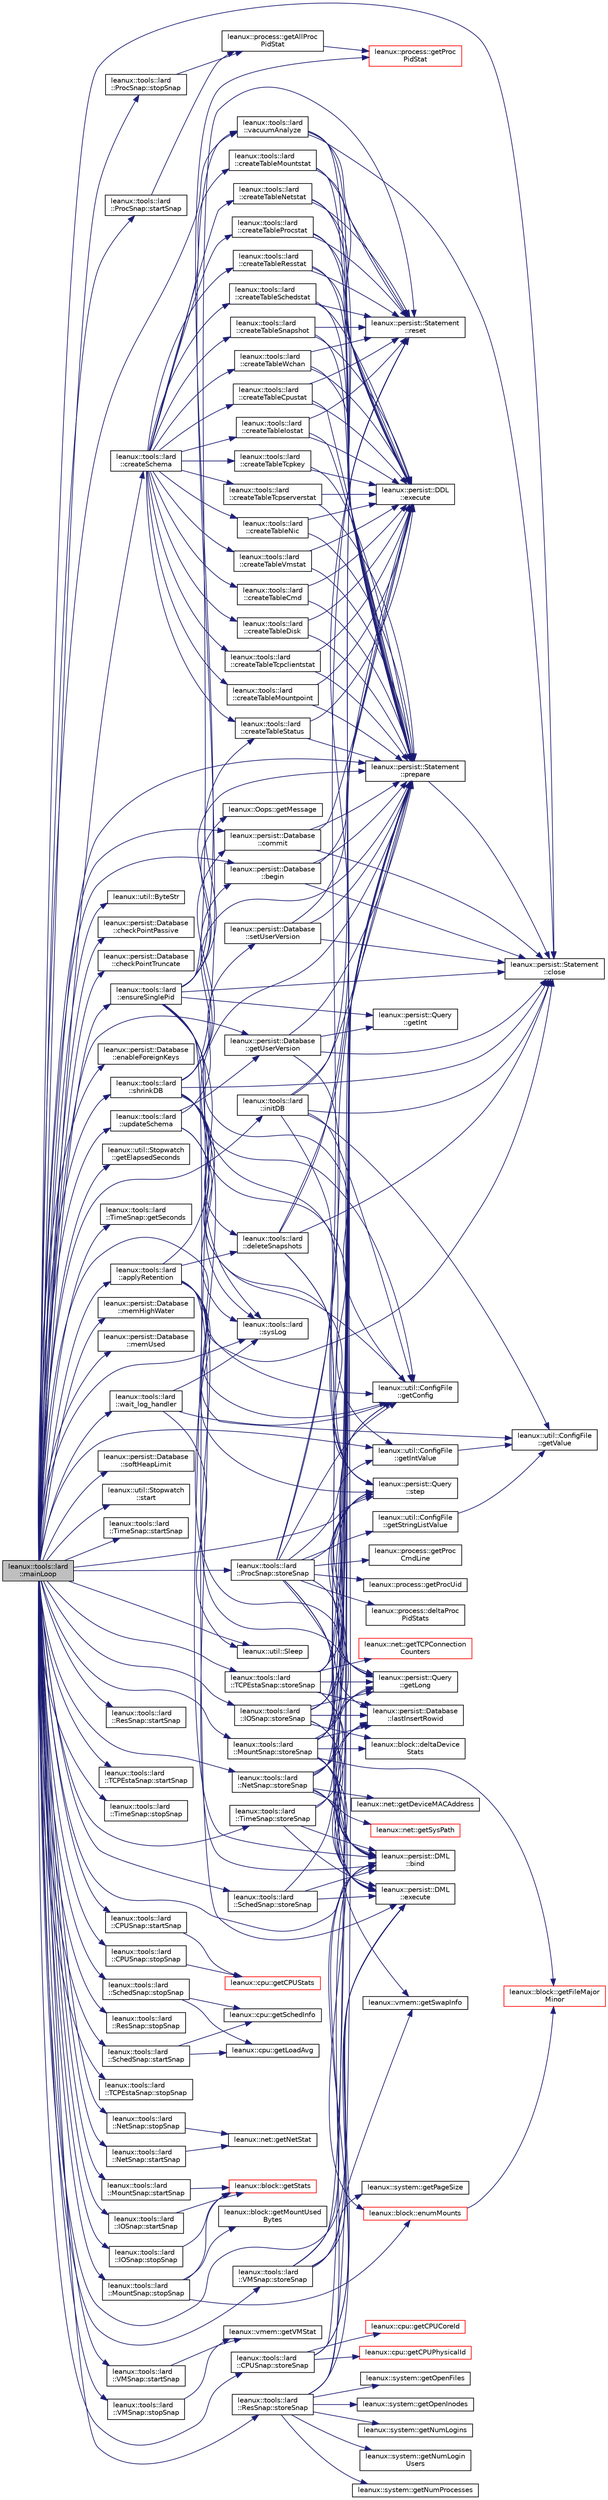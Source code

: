 digraph "leanux::tools::lard::mainLoop"
{
 // LATEX_PDF_SIZE
  bgcolor="transparent";
  edge [fontname="Helvetica",fontsize="10",labelfontname="Helvetica",labelfontsize="10"];
  node [fontname="Helvetica",fontsize="10",shape=record];
  rankdir="LR";
  Node1 [label="leanux::tools::lard\l::mainLoop",height=0.2,width=0.4,color="black", fillcolor="grey75", style="filled", fontcolor="black",tooltip=" "];
  Node1 -> Node2 [color="midnightblue",fontsize="10",style="solid",fontname="Helvetica"];
  Node2 [label="leanux::tools::lard\l::applyRetention",height=0.2,width=0.4,color="black",URL="$namespaceleanux_1_1tools_1_1lard.html#a98a04e0c068c5083ad571ebc9b79d693",tooltip=" "];
  Node2 -> Node3 [color="midnightblue",fontsize="10",style="solid",fontname="Helvetica"];
  Node3 [label="leanux::persist::DML\l::bind",height=0.2,width=0.4,color="black",URL="$classleanux_1_1persist_1_1DML.html#a8df01a6d880515c22106e424ed342c81",tooltip="Bind a double value to the bind at position."];
  Node2 -> Node4 [color="midnightblue",fontsize="10",style="solid",fontname="Helvetica"];
  Node4 [label="leanux::persist::Statement\l::close",height=0.2,width=0.4,color="black",URL="$classleanux_1_1persist_1_1Statement.html#a5b31fb14297ad5c1c342cfc0d8f797de",tooltip="A statement handle can be explicitly closed without deleting the Statement object itself."];
  Node2 -> Node5 [color="midnightblue",fontsize="10",style="solid",fontname="Helvetica"];
  Node5 [label="leanux::tools::lard\l::deleteSnapshots",height=0.2,width=0.4,color="black",URL="$namespaceleanux_1_1tools_1_1lard.html#a9249744b0576a17dd109b8fad44863d3",tooltip=" "];
  Node5 -> Node3 [color="midnightblue",fontsize="10",style="solid",fontname="Helvetica"];
  Node5 -> Node4 [color="midnightblue",fontsize="10",style="solid",fontname="Helvetica"];
  Node5 -> Node6 [color="midnightblue",fontsize="10",style="solid",fontname="Helvetica"];
  Node6 [label="leanux::persist::DML\l::execute",height=0.2,width=0.4,color="black",URL="$classleanux_1_1persist_1_1DML.html#a66bfdf8da5f7d2c02bb5cb6f54515783",tooltip="Execute."];
  Node5 -> Node7 [color="midnightblue",fontsize="10",style="solid",fontname="Helvetica"];
  Node7 [label="leanux::persist::Statement\l::prepare",height=0.2,width=0.4,color="black",URL="$classleanux_1_1persist_1_1Statement.html#a1b809c1b1d0e9d24af65e439c3893d74",tooltip="Prepare a SQL statement."];
  Node7 -> Node4 [color="midnightblue",fontsize="10",style="solid",fontname="Helvetica"];
  Node5 -> Node8 [color="midnightblue",fontsize="10",style="solid",fontname="Helvetica"];
  Node8 [label="leanux::persist::Statement\l::reset",height=0.2,width=0.4,color="black",URL="$classleanux_1_1persist_1_1Statement.html#a4696481e678f7c7337c07c480ee985ec",tooltip="Reset a SQL statement for rexecute or even re-prepare."];
  Node2 -> Node9 [color="midnightblue",fontsize="10",style="solid",fontname="Helvetica"];
  Node9 [label="leanux::util::ConfigFile\l::getConfig",height=0.2,width=0.4,color="black",URL="$classleanux_1_1util_1_1ConfigFile.html#a8cef175948cd9727c732de3a605c99ba",tooltip="Get the ConfigurationFile object for the appname, or construct one if it does not exist."];
  Node2 -> Node10 [color="midnightblue",fontsize="10",style="solid",fontname="Helvetica"];
  Node10 [label="leanux::persist::Query\l::getLong",height=0.2,width=0.4,color="black",URL="$classleanux_1_1persist_1_1Query.html#ada37977ad924b728401fa1fb7506cd2e",tooltip="Get long value from select list."];
  Node2 -> Node11 [color="midnightblue",fontsize="10",style="solid",fontname="Helvetica"];
  Node11 [label="leanux::util::ConfigFile\l::getValue",height=0.2,width=0.4,color="black",URL="$classleanux_1_1util_1_1ConfigFile.html#aece3326e1c10df9dcfb48f4c12967336",tooltip="return the configuration parameter as a string."];
  Node2 -> Node7 [color="midnightblue",fontsize="10",style="solid",fontname="Helvetica"];
  Node2 -> Node12 [color="midnightblue",fontsize="10",style="solid",fontname="Helvetica"];
  Node12 [label="leanux::persist::Query\l::step",height=0.2,width=0.4,color="black",URL="$classleanux_1_1persist_1_1Query.html#a294e11c33a22761503c49418f5ca9815",tooltip="Step the result list, end of list returns false."];
  Node1 -> Node13 [color="midnightblue",fontsize="10",style="solid",fontname="Helvetica"];
  Node13 [label="leanux::persist::Database\l::begin",height=0.2,width=0.4,color="black",URL="$classleanux_1_1persist_1_1Database.html#a4ff46a478b219a811b9fa6bede2642f4",tooltip="Begin a transaction."];
  Node13 -> Node4 [color="midnightblue",fontsize="10",style="solid",fontname="Helvetica"];
  Node13 -> Node14 [color="midnightblue",fontsize="10",style="solid",fontname="Helvetica"];
  Node14 [label="leanux::persist::DDL\l::execute",height=0.2,width=0.4,color="black",URL="$classleanux_1_1persist_1_1DDL.html#ab2cd56bd7eff3f55c82a5386749a06fa",tooltip="execute, throws Oops on error."];
  Node13 -> Node7 [color="midnightblue",fontsize="10",style="solid",fontname="Helvetica"];
  Node1 -> Node3 [color="midnightblue",fontsize="10",style="solid",fontname="Helvetica"];
  Node1 -> Node15 [color="midnightblue",fontsize="10",style="solid",fontname="Helvetica"];
  Node15 [label="leanux::util::ByteStr",height=0.2,width=0.4,color="black",URL="$namespaceleanux_1_1util.html#a979843e3d99f053101f902ec38985833",tooltip="convert a byte value to pretty print string."];
  Node1 -> Node16 [color="midnightblue",fontsize="10",style="solid",fontname="Helvetica"];
  Node16 [label="leanux::persist::Database\l::checkPointPassive",height=0.2,width=0.4,color="black",URL="$classleanux_1_1persist_1_1Database.html#af8d6960a23121f360d20fed62cff8703",tooltip="Issue a passive checpoint."];
  Node1 -> Node17 [color="midnightblue",fontsize="10",style="solid",fontname="Helvetica"];
  Node17 [label="leanux::persist::Database\l::checkPointTruncate",height=0.2,width=0.4,color="black",URL="$classleanux_1_1persist_1_1Database.html#acbad718a3c2f8d2364031d1d53ebd259",tooltip="Issue a (WAL) truncate checpoint."];
  Node1 -> Node4 [color="midnightblue",fontsize="10",style="solid",fontname="Helvetica"];
  Node1 -> Node18 [color="midnightblue",fontsize="10",style="solid",fontname="Helvetica"];
  Node18 [label="leanux::persist::Database\l::commit",height=0.2,width=0.4,color="black",URL="$classleanux_1_1persist_1_1Database.html#a3066d61c7bc4107a97f01b851d8c2228",tooltip="Commit a transaction."];
  Node18 -> Node4 [color="midnightblue",fontsize="10",style="solid",fontname="Helvetica"];
  Node18 -> Node14 [color="midnightblue",fontsize="10",style="solid",fontname="Helvetica"];
  Node18 -> Node7 [color="midnightblue",fontsize="10",style="solid",fontname="Helvetica"];
  Node1 -> Node19 [color="midnightblue",fontsize="10",style="solid",fontname="Helvetica"];
  Node19 [label="leanux::tools::lard\l::createSchema",height=0.2,width=0.4,color="black",URL="$namespaceleanux_1_1tools_1_1lard.html#a4f52f68eb8bc686294b04d3138d48740",tooltip=" "];
  Node19 -> Node20 [color="midnightblue",fontsize="10",style="solid",fontname="Helvetica"];
  Node20 [label="leanux::tools::lard\l::createTableCmd",height=0.2,width=0.4,color="black",URL="$namespaceleanux_1_1tools_1_1lard.html#af2ef8f47d2f418a7d47094fcee406ec0",tooltip=" "];
  Node20 -> Node14 [color="midnightblue",fontsize="10",style="solid",fontname="Helvetica"];
  Node20 -> Node7 [color="midnightblue",fontsize="10",style="solid",fontname="Helvetica"];
  Node19 -> Node21 [color="midnightblue",fontsize="10",style="solid",fontname="Helvetica"];
  Node21 [label="leanux::tools::lard\l::createTableCpustat",height=0.2,width=0.4,color="black",URL="$namespaceleanux_1_1tools_1_1lard.html#a83ef9ad4dc00e23816c0a6208d85aa9b",tooltip=" "];
  Node21 -> Node14 [color="midnightblue",fontsize="10",style="solid",fontname="Helvetica"];
  Node21 -> Node7 [color="midnightblue",fontsize="10",style="solid",fontname="Helvetica"];
  Node21 -> Node8 [color="midnightblue",fontsize="10",style="solid",fontname="Helvetica"];
  Node19 -> Node22 [color="midnightblue",fontsize="10",style="solid",fontname="Helvetica"];
  Node22 [label="leanux::tools::lard\l::createTableDisk",height=0.2,width=0.4,color="black",URL="$namespaceleanux_1_1tools_1_1lard.html#af1d9ed71437fe1246062c7d5dcde6eda",tooltip=" "];
  Node22 -> Node14 [color="midnightblue",fontsize="10",style="solid",fontname="Helvetica"];
  Node22 -> Node7 [color="midnightblue",fontsize="10",style="solid",fontname="Helvetica"];
  Node19 -> Node23 [color="midnightblue",fontsize="10",style="solid",fontname="Helvetica"];
  Node23 [label="leanux::tools::lard\l::createTableIostat",height=0.2,width=0.4,color="black",URL="$namespaceleanux_1_1tools_1_1lard.html#aa7dd5685fe34fea5a779e517ccc48d8c",tooltip=" "];
  Node23 -> Node14 [color="midnightblue",fontsize="10",style="solid",fontname="Helvetica"];
  Node23 -> Node7 [color="midnightblue",fontsize="10",style="solid",fontname="Helvetica"];
  Node23 -> Node8 [color="midnightblue",fontsize="10",style="solid",fontname="Helvetica"];
  Node19 -> Node24 [color="midnightblue",fontsize="10",style="solid",fontname="Helvetica"];
  Node24 [label="leanux::tools::lard\l::createTableMountpoint",height=0.2,width=0.4,color="black",URL="$namespaceleanux_1_1tools_1_1lard.html#ad003cbae3a86514160367e8dbeccbecc",tooltip=" "];
  Node24 -> Node14 [color="midnightblue",fontsize="10",style="solid",fontname="Helvetica"];
  Node24 -> Node7 [color="midnightblue",fontsize="10",style="solid",fontname="Helvetica"];
  Node19 -> Node25 [color="midnightblue",fontsize="10",style="solid",fontname="Helvetica"];
  Node25 [label="leanux::tools::lard\l::createTableMountstat",height=0.2,width=0.4,color="black",URL="$namespaceleanux_1_1tools_1_1lard.html#a401c6c4b3e49ad213a0319c541efc3d6",tooltip=" "];
  Node25 -> Node14 [color="midnightblue",fontsize="10",style="solid",fontname="Helvetica"];
  Node25 -> Node7 [color="midnightblue",fontsize="10",style="solid",fontname="Helvetica"];
  Node25 -> Node8 [color="midnightblue",fontsize="10",style="solid",fontname="Helvetica"];
  Node19 -> Node26 [color="midnightblue",fontsize="10",style="solid",fontname="Helvetica"];
  Node26 [label="leanux::tools::lard\l::createTableNetstat",height=0.2,width=0.4,color="black",URL="$namespaceleanux_1_1tools_1_1lard.html#a15a017bdb0ea0ca666940ee78ef498bc",tooltip=" "];
  Node26 -> Node14 [color="midnightblue",fontsize="10",style="solid",fontname="Helvetica"];
  Node26 -> Node7 [color="midnightblue",fontsize="10",style="solid",fontname="Helvetica"];
  Node26 -> Node8 [color="midnightblue",fontsize="10",style="solid",fontname="Helvetica"];
  Node19 -> Node27 [color="midnightblue",fontsize="10",style="solid",fontname="Helvetica"];
  Node27 [label="leanux::tools::lard\l::createTableNic",height=0.2,width=0.4,color="black",URL="$namespaceleanux_1_1tools_1_1lard.html#a5737481af8c6777cf236fa22e124f383",tooltip=" "];
  Node27 -> Node14 [color="midnightblue",fontsize="10",style="solid",fontname="Helvetica"];
  Node27 -> Node7 [color="midnightblue",fontsize="10",style="solid",fontname="Helvetica"];
  Node19 -> Node28 [color="midnightblue",fontsize="10",style="solid",fontname="Helvetica"];
  Node28 [label="leanux::tools::lard\l::createTableProcstat",height=0.2,width=0.4,color="black",URL="$namespaceleanux_1_1tools_1_1lard.html#ad7f56c0bcfab535ac513b5af00d622f7",tooltip=" "];
  Node28 -> Node14 [color="midnightblue",fontsize="10",style="solid",fontname="Helvetica"];
  Node28 -> Node7 [color="midnightblue",fontsize="10",style="solid",fontname="Helvetica"];
  Node28 -> Node8 [color="midnightblue",fontsize="10",style="solid",fontname="Helvetica"];
  Node19 -> Node29 [color="midnightblue",fontsize="10",style="solid",fontname="Helvetica"];
  Node29 [label="leanux::tools::lard\l::createTableResstat",height=0.2,width=0.4,color="black",URL="$namespaceleanux_1_1tools_1_1lard.html#a69219ad1d3c059a04dc134e6a054b99e",tooltip=" "];
  Node29 -> Node14 [color="midnightblue",fontsize="10",style="solid",fontname="Helvetica"];
  Node29 -> Node7 [color="midnightblue",fontsize="10",style="solid",fontname="Helvetica"];
  Node29 -> Node8 [color="midnightblue",fontsize="10",style="solid",fontname="Helvetica"];
  Node19 -> Node30 [color="midnightblue",fontsize="10",style="solid",fontname="Helvetica"];
  Node30 [label="leanux::tools::lard\l::createTableSchedstat",height=0.2,width=0.4,color="black",URL="$namespaceleanux_1_1tools_1_1lard.html#a436346c9cf993a22564e605574a2d0cd",tooltip=" "];
  Node30 -> Node14 [color="midnightblue",fontsize="10",style="solid",fontname="Helvetica"];
  Node30 -> Node7 [color="midnightblue",fontsize="10",style="solid",fontname="Helvetica"];
  Node30 -> Node8 [color="midnightblue",fontsize="10",style="solid",fontname="Helvetica"];
  Node19 -> Node31 [color="midnightblue",fontsize="10",style="solid",fontname="Helvetica"];
  Node31 [label="leanux::tools::lard\l::createTableSnapshot",height=0.2,width=0.4,color="black",URL="$namespaceleanux_1_1tools_1_1lard.html#a232257ac3ea3a4467e6fb61264c7a83e",tooltip=" "];
  Node31 -> Node14 [color="midnightblue",fontsize="10",style="solid",fontname="Helvetica"];
  Node31 -> Node7 [color="midnightblue",fontsize="10",style="solid",fontname="Helvetica"];
  Node31 -> Node8 [color="midnightblue",fontsize="10",style="solid",fontname="Helvetica"];
  Node19 -> Node32 [color="midnightblue",fontsize="10",style="solid",fontname="Helvetica"];
  Node32 [label="leanux::tools::lard\l::createTableStatus",height=0.2,width=0.4,color="black",URL="$namespaceleanux_1_1tools_1_1lard.html#adcd2bb743c2378bf3f23e994bdafe4ce",tooltip=" "];
  Node32 -> Node14 [color="midnightblue",fontsize="10",style="solid",fontname="Helvetica"];
  Node32 -> Node7 [color="midnightblue",fontsize="10",style="solid",fontname="Helvetica"];
  Node19 -> Node33 [color="midnightblue",fontsize="10",style="solid",fontname="Helvetica"];
  Node33 [label="leanux::tools::lard\l::createTableTcpclientstat",height=0.2,width=0.4,color="black",URL="$namespaceleanux_1_1tools_1_1lard.html#ae637f097c60288ee33b8218f8e0295a5",tooltip=" "];
  Node33 -> Node14 [color="midnightblue",fontsize="10",style="solid",fontname="Helvetica"];
  Node33 -> Node7 [color="midnightblue",fontsize="10",style="solid",fontname="Helvetica"];
  Node19 -> Node34 [color="midnightblue",fontsize="10",style="solid",fontname="Helvetica"];
  Node34 [label="leanux::tools::lard\l::createTableTcpkey",height=0.2,width=0.4,color="black",URL="$namespaceleanux_1_1tools_1_1lard.html#a6621a1bc056c7712ecebb7b15255ff33",tooltip=" "];
  Node34 -> Node14 [color="midnightblue",fontsize="10",style="solid",fontname="Helvetica"];
  Node34 -> Node7 [color="midnightblue",fontsize="10",style="solid",fontname="Helvetica"];
  Node19 -> Node35 [color="midnightblue",fontsize="10",style="solid",fontname="Helvetica"];
  Node35 [label="leanux::tools::lard\l::createTableTcpserverstat",height=0.2,width=0.4,color="black",URL="$namespaceleanux_1_1tools_1_1lard.html#aeb1455d1498381d103267cff530bebc3",tooltip=" "];
  Node35 -> Node14 [color="midnightblue",fontsize="10",style="solid",fontname="Helvetica"];
  Node35 -> Node7 [color="midnightblue",fontsize="10",style="solid",fontname="Helvetica"];
  Node19 -> Node36 [color="midnightblue",fontsize="10",style="solid",fontname="Helvetica"];
  Node36 [label="leanux::tools::lard\l::createTableVmstat",height=0.2,width=0.4,color="black",URL="$namespaceleanux_1_1tools_1_1lard.html#ab2c2798337d6dc7df7462e269cacf5d8",tooltip=" "];
  Node36 -> Node14 [color="midnightblue",fontsize="10",style="solid",fontname="Helvetica"];
  Node36 -> Node7 [color="midnightblue",fontsize="10",style="solid",fontname="Helvetica"];
  Node19 -> Node37 [color="midnightblue",fontsize="10",style="solid",fontname="Helvetica"];
  Node37 [label="leanux::tools::lard\l::createTableWchan",height=0.2,width=0.4,color="black",URL="$namespaceleanux_1_1tools_1_1lard.html#afe7d06462ac7d35a5e16bbc4d39c57ba",tooltip=" "];
  Node37 -> Node14 [color="midnightblue",fontsize="10",style="solid",fontname="Helvetica"];
  Node37 -> Node7 [color="midnightblue",fontsize="10",style="solid",fontname="Helvetica"];
  Node37 -> Node8 [color="midnightblue",fontsize="10",style="solid",fontname="Helvetica"];
  Node1 -> Node38 [color="midnightblue",fontsize="10",style="solid",fontname="Helvetica"];
  Node38 [label="leanux::persist::Database\l::enableForeignKeys",height=0.2,width=0.4,color="black",URL="$classleanux_1_1persist_1_1Database.html#a7dcf864d5aec747cc37246bc31396e7e",tooltip="Enable foreign key constraints."];
  Node1 -> Node39 [color="midnightblue",fontsize="10",style="solid",fontname="Helvetica"];
  Node39 [label="leanux::tools::lard\l::ensureSinglePid",height=0.2,width=0.4,color="black",URL="$namespaceleanux_1_1tools_1_1lard.html#aee987aaaf44a4832b535ecf78065d963",tooltip=" "];
  Node39 -> Node3 [color="midnightblue",fontsize="10",style="solid",fontname="Helvetica"];
  Node39 -> Node4 [color="midnightblue",fontsize="10",style="solid",fontname="Helvetica"];
  Node39 -> Node32 [color="midnightblue",fontsize="10",style="solid",fontname="Helvetica"];
  Node39 -> Node6 [color="midnightblue",fontsize="10",style="solid",fontname="Helvetica"];
  Node39 -> Node9 [color="midnightblue",fontsize="10",style="solid",fontname="Helvetica"];
  Node39 -> Node40 [color="midnightblue",fontsize="10",style="solid",fontname="Helvetica"];
  Node40 [label="leanux::persist::Query\l::getInt",height=0.2,width=0.4,color="black",URL="$classleanux_1_1persist_1_1Query.html#a86b5deec83f9cdf0c72f6caf503984d9",tooltip="Get int value from select list."];
  Node39 -> Node41 [color="midnightblue",fontsize="10",style="solid",fontname="Helvetica"];
  Node41 [label="leanux::Oops::getMessage",height=0.2,width=0.4,color="black",URL="$classleanux_1_1Oops.html#a144d78069f0bb6388bbd1db6385418d2",tooltip="Get the Oops message."];
  Node39 -> Node42 [color="midnightblue",fontsize="10",style="solid",fontname="Helvetica"];
  Node42 [label="leanux::process::getProc\lPidStat",height=0.2,width=0.4,color="red",URL="$namespaceleanux_1_1process.html#a6533e64a7e3e102f65df053802c83919",tooltip="Get the ProcPidStat for the pid."];
  Node39 -> Node7 [color="midnightblue",fontsize="10",style="solid",fontname="Helvetica"];
  Node39 -> Node8 [color="midnightblue",fontsize="10",style="solid",fontname="Helvetica"];
  Node39 -> Node12 [color="midnightblue",fontsize="10",style="solid",fontname="Helvetica"];
  Node39 -> Node46 [color="midnightblue",fontsize="10",style="solid",fontname="Helvetica"];
  Node46 [label="leanux::tools::lard\l::sysLog",height=0.2,width=0.4,color="black",URL="$namespaceleanux_1_1tools_1_1lard.html#a0a3951f50023eb0f3b4f6722a5943436",tooltip=" "];
  Node1 -> Node6 [color="midnightblue",fontsize="10",style="solid",fontname="Helvetica"];
  Node1 -> Node9 [color="midnightblue",fontsize="10",style="solid",fontname="Helvetica"];
  Node1 -> Node47 [color="midnightblue",fontsize="10",style="solid",fontname="Helvetica"];
  Node47 [label="leanux::util::Stopwatch\l::getElapsedSeconds",height=0.2,width=0.4,color="black",URL="$classleanux_1_1util_1_1Stopwatch.html#ab9f97034d61e99e7fb11e941eeba8768",tooltip=" "];
  Node1 -> Node48 [color="midnightblue",fontsize="10",style="solid",fontname="Helvetica"];
  Node48 [label="leanux::util::ConfigFile\l::getIntValue",height=0.2,width=0.4,color="black",URL="$classleanux_1_1util_1_1ConfigFile.html#aae0c3891e3d5a8d391a7439602b92780",tooltip="return the configuration parameter as an int."];
  Node48 -> Node11 [color="midnightblue",fontsize="10",style="solid",fontname="Helvetica"];
  Node1 -> Node49 [color="midnightblue",fontsize="10",style="solid",fontname="Helvetica"];
  Node49 [label="leanux::tools::lard\l::TimeSnap::getSeconds",height=0.2,width=0.4,color="black",URL="$classleanux_1_1tools_1_1lard_1_1TimeSnap.html#aedd4fcb44cc3e2919354c5a3137c66cd",tooltip=" "];
  Node1 -> Node50 [color="midnightblue",fontsize="10",style="solid",fontname="Helvetica"];
  Node50 [label="leanux::persist::Database\l::getUserVersion",height=0.2,width=0.4,color="black",URL="$classleanux_1_1persist_1_1Database.html#aec62932794968b44881a68c7d32be763",tooltip="get the current user_version pragma"];
  Node50 -> Node4 [color="midnightblue",fontsize="10",style="solid",fontname="Helvetica"];
  Node50 -> Node40 [color="midnightblue",fontsize="10",style="solid",fontname="Helvetica"];
  Node50 -> Node7 [color="midnightblue",fontsize="10",style="solid",fontname="Helvetica"];
  Node50 -> Node12 [color="midnightblue",fontsize="10",style="solid",fontname="Helvetica"];
  Node1 -> Node51 [color="midnightblue",fontsize="10",style="solid",fontname="Helvetica"];
  Node51 [label="leanux::tools::lard\l::initDB",height=0.2,width=0.4,color="black",URL="$namespaceleanux_1_1tools_1_1lard.html#a9492d51a0046e33c7a4dda4229537548",tooltip="set page_size and enable WAL mode."];
  Node51 -> Node4 [color="midnightblue",fontsize="10",style="solid",fontname="Helvetica"];
  Node51 -> Node14 [color="midnightblue",fontsize="10",style="solid",fontname="Helvetica"];
  Node51 -> Node9 [color="midnightblue",fontsize="10",style="solid",fontname="Helvetica"];
  Node51 -> Node11 [color="midnightblue",fontsize="10",style="solid",fontname="Helvetica"];
  Node51 -> Node7 [color="midnightblue",fontsize="10",style="solid",fontname="Helvetica"];
  Node51 -> Node12 [color="midnightblue",fontsize="10",style="solid",fontname="Helvetica"];
  Node1 -> Node52 [color="midnightblue",fontsize="10",style="solid",fontname="Helvetica"];
  Node52 [label="leanux::persist::Database\l::memHighWater",height=0.2,width=0.4,color="black",URL="$classleanux_1_1persist_1_1Database.html#ab332dffc6b8319d1c43455b940fe15c1",tooltip=" "];
  Node1 -> Node53 [color="midnightblue",fontsize="10",style="solid",fontname="Helvetica"];
  Node53 [label="leanux::persist::Database\l::memUsed",height=0.2,width=0.4,color="black",URL="$classleanux_1_1persist_1_1Database.html#a98617fd43f366b4292e05ff0b271815c",tooltip=" "];
  Node1 -> Node7 [color="midnightblue",fontsize="10",style="solid",fontname="Helvetica"];
  Node1 -> Node54 [color="midnightblue",fontsize="10",style="solid",fontname="Helvetica"];
  Node54 [label="leanux::tools::lard\l::shrinkDB",height=0.2,width=0.4,color="black",URL="$namespaceleanux_1_1tools_1_1lard.html#a45d90387f852d7a71981b5d4ff93d8da",tooltip=" "];
  Node54 -> Node13 [color="midnightblue",fontsize="10",style="solid",fontname="Helvetica"];
  Node54 -> Node4 [color="midnightblue",fontsize="10",style="solid",fontname="Helvetica"];
  Node54 -> Node18 [color="midnightblue",fontsize="10",style="solid",fontname="Helvetica"];
  Node54 -> Node5 [color="midnightblue",fontsize="10",style="solid",fontname="Helvetica"];
  Node54 -> Node9 [color="midnightblue",fontsize="10",style="solid",fontname="Helvetica"];
  Node54 -> Node48 [color="midnightblue",fontsize="10",style="solid",fontname="Helvetica"];
  Node54 -> Node10 [color="midnightblue",fontsize="10",style="solid",fontname="Helvetica"];
  Node54 -> Node7 [color="midnightblue",fontsize="10",style="solid",fontname="Helvetica"];
  Node54 -> Node12 [color="midnightblue",fontsize="10",style="solid",fontname="Helvetica"];
  Node54 -> Node46 [color="midnightblue",fontsize="10",style="solid",fontname="Helvetica"];
  Node54 -> Node55 [color="midnightblue",fontsize="10",style="solid",fontname="Helvetica"];
  Node55 [label="leanux::tools::lard\l::vacuumAnalyze",height=0.2,width=0.4,color="black",URL="$namespaceleanux_1_1tools_1_1lard.html#af293f8b5b80c0189b1dc1904fe94d9bf",tooltip=" "];
  Node55 -> Node4 [color="midnightblue",fontsize="10",style="solid",fontname="Helvetica"];
  Node55 -> Node14 [color="midnightblue",fontsize="10",style="solid",fontname="Helvetica"];
  Node55 -> Node7 [color="midnightblue",fontsize="10",style="solid",fontname="Helvetica"];
  Node55 -> Node8 [color="midnightblue",fontsize="10",style="solid",fontname="Helvetica"];
  Node1 -> Node56 [color="midnightblue",fontsize="10",style="solid",fontname="Helvetica"];
  Node56 [label="leanux::util::Sleep",height=0.2,width=0.4,color="black",URL="$namespaceleanux_1_1util.html#af85d667f0a1e549c70b45f81159af980",tooltip="Sleep seconds+nanoseconds."];
  Node1 -> Node57 [color="midnightblue",fontsize="10",style="solid",fontname="Helvetica"];
  Node57 [label="leanux::persist::Database\l::softHeapLimit",height=0.2,width=0.4,color="black",URL="$classleanux_1_1persist_1_1Database.html#ac9b11e7e59cfd3f38fbb4ce1ea6fed87",tooltip=" "];
  Node1 -> Node58 [color="midnightblue",fontsize="10",style="solid",fontname="Helvetica"];
  Node58 [label="leanux::util::Stopwatch\l::start",height=0.2,width=0.4,color="black",URL="$classleanux_1_1util_1_1Stopwatch.html#aedb04d3c9636011920f30111bab396c5",tooltip="Start the Stopwatch."];
  Node1 -> Node59 [color="midnightblue",fontsize="10",style="solid",fontname="Helvetica"];
  Node59 [label="leanux::tools::lard\l::TimeSnap::startSnap",height=0.2,width=0.4,color="black",URL="$classleanux_1_1tools_1_1lard_1_1TimeSnap.html#a625897f390c702ec2bcc5558e006deb8",tooltip=" "];
  Node1 -> Node60 [color="midnightblue",fontsize="10",style="solid",fontname="Helvetica"];
  Node60 [label="leanux::tools::lard\l::IOSnap::startSnap",height=0.2,width=0.4,color="black",URL="$classleanux_1_1tools_1_1lard_1_1IOSnap.html#aaa09ea465f8fc251716e47382551cf13",tooltip=" "];
  Node60 -> Node61 [color="midnightblue",fontsize="10",style="solid",fontname="Helvetica"];
  Node61 [label="leanux::block::getStats",height=0.2,width=0.4,color="red",URL="$namespaceleanux_1_1block.html#ae227ed1fa83d91988072e335ea0f81e9",tooltip="get block device statistics into a DeviceStatsMap."];
  Node1 -> Node70 [color="midnightblue",fontsize="10",style="solid",fontname="Helvetica"];
  Node70 [label="leanux::tools::lard\l::CPUSnap::startSnap",height=0.2,width=0.4,color="black",URL="$classleanux_1_1tools_1_1lard_1_1CPUSnap.html#a18e1fbcdf89ec7537bc853b314657890",tooltip=" "];
  Node70 -> Node71 [color="midnightblue",fontsize="10",style="solid",fontname="Helvetica"];
  Node71 [label="leanux::cpu::getCPUStats",height=0.2,width=0.4,color="red",URL="$namespaceleanux_1_1cpu.html#a59cf2af9830e859ca848f87c9d605d6f",tooltip="Get CPU usage statistics from /proc/stat."];
  Node1 -> Node72 [color="midnightblue",fontsize="10",style="solid",fontname="Helvetica"];
  Node72 [label="leanux::tools::lard\l::SchedSnap::startSnap",height=0.2,width=0.4,color="black",URL="$classleanux_1_1tools_1_1lard_1_1SchedSnap.html#ad519ce292b396ea7b34eb8f98c3d76bd",tooltip=" "];
  Node72 -> Node73 [color="midnightblue",fontsize="10",style="solid",fontname="Helvetica"];
  Node73 [label="leanux::cpu::getLoadAvg",height=0.2,width=0.4,color="black",URL="$namespaceleanux_1_1cpu.html#a9f50740a011befb245de0dbfbbf6e4ca",tooltip="Get the system load averages."];
  Node72 -> Node74 [color="midnightblue",fontsize="10",style="solid",fontname="Helvetica"];
  Node74 [label="leanux::cpu::getSchedInfo",height=0.2,width=0.4,color="black",URL="$namespaceleanux_1_1cpu.html#ac5901cd50a8f7e4263b2ecb9875a818d",tooltip="Get the number of running and blocked processes."];
  Node1 -> Node75 [color="midnightblue",fontsize="10",style="solid",fontname="Helvetica"];
  Node75 [label="leanux::tools::lard\l::NetSnap::startSnap",height=0.2,width=0.4,color="black",URL="$classleanux_1_1tools_1_1lard_1_1NetSnap.html#a856922288b7d4d63dd2f173ee7eb0dd3",tooltip=" "];
  Node75 -> Node76 [color="midnightblue",fontsize="10",style="solid",fontname="Helvetica"];
  Node76 [label="leanux::net::getNetStat",height=0.2,width=0.4,color="black",URL="$namespaceleanux_1_1net.html#ac78d924eb899ccfa62581ec1d13dc75b",tooltip="Get network device statistics from /proc/net/dev."];
  Node1 -> Node77 [color="midnightblue",fontsize="10",style="solid",fontname="Helvetica"];
  Node77 [label="leanux::tools::lard\l::VMSnap::startSnap",height=0.2,width=0.4,color="black",URL="$classleanux_1_1tools_1_1lard_1_1VMSnap.html#a37c5af9624501ff9094fcd956863bad0",tooltip=" "];
  Node77 -> Node78 [color="midnightblue",fontsize="10",style="solid",fontname="Helvetica"];
  Node78 [label="leanux::vmem::getVMStat",height=0.2,width=0.4,color="black",URL="$namespaceleanux_1_1vmem.html#afaf001154952f8397853ca745110020e",tooltip="get virtual memory statistics."];
  Node1 -> Node79 [color="midnightblue",fontsize="10",style="solid",fontname="Helvetica"];
  Node79 [label="leanux::tools::lard\l::ProcSnap::startSnap",height=0.2,width=0.4,color="black",URL="$classleanux_1_1tools_1_1lard_1_1ProcSnap.html#ab54043cba9664efa3321d9456c9bb3a0",tooltip=" "];
  Node79 -> Node80 [color="midnightblue",fontsize="10",style="solid",fontname="Helvetica"];
  Node80 [label="leanux::process::getAllProc\lPidStat",height=0.2,width=0.4,color="black",URL="$namespaceleanux_1_1process.html#a385cafe09f0dc82ce8a830124665d69d",tooltip="Get a snapshot of all pids (seen as /proc/PID) into a std::map keyed by pid_t."];
  Node80 -> Node42 [color="midnightblue",fontsize="10",style="solid",fontname="Helvetica"];
  Node1 -> Node81 [color="midnightblue",fontsize="10",style="solid",fontname="Helvetica"];
  Node81 [label="leanux::tools::lard\l::ResSnap::startSnap",height=0.2,width=0.4,color="black",URL="$classleanux_1_1tools_1_1lard_1_1ResSnap.html#ad254ff88d977694c1cdc2aa2d374083e",tooltip=" "];
  Node1 -> Node82 [color="midnightblue",fontsize="10",style="solid",fontname="Helvetica"];
  Node82 [label="leanux::tools::lard\l::MountSnap::startSnap",height=0.2,width=0.4,color="black",URL="$classleanux_1_1tools_1_1lard_1_1MountSnap.html#a934aedfb855a789ff7039b23112c4ae1",tooltip=" "];
  Node82 -> Node61 [color="midnightblue",fontsize="10",style="solid",fontname="Helvetica"];
  Node1 -> Node83 [color="midnightblue",fontsize="10",style="solid",fontname="Helvetica"];
  Node83 [label="leanux::tools::lard\l::TCPEstaSnap::startSnap",height=0.2,width=0.4,color="black",URL="$classleanux_1_1tools_1_1lard_1_1TCPEstaSnap.html#afc5a7c4eac707faafcec542c48066d00",tooltip=" "];
  Node1 -> Node12 [color="midnightblue",fontsize="10",style="solid",fontname="Helvetica"];
  Node1 -> Node84 [color="midnightblue",fontsize="10",style="solid",fontname="Helvetica"];
  Node84 [label="leanux::tools::lard\l::TimeSnap::stopSnap",height=0.2,width=0.4,color="black",URL="$classleanux_1_1tools_1_1lard_1_1TimeSnap.html#af46d912ab9b2059a7d963b26cf10e28d",tooltip=" "];
  Node1 -> Node85 [color="midnightblue",fontsize="10",style="solid",fontname="Helvetica"];
  Node85 [label="leanux::tools::lard\l::IOSnap::stopSnap",height=0.2,width=0.4,color="black",URL="$classleanux_1_1tools_1_1lard_1_1IOSnap.html#ab020781eb6e152bf9b884a4000d7e923",tooltip=" "];
  Node85 -> Node61 [color="midnightblue",fontsize="10",style="solid",fontname="Helvetica"];
  Node1 -> Node86 [color="midnightblue",fontsize="10",style="solid",fontname="Helvetica"];
  Node86 [label="leanux::tools::lard\l::CPUSnap::stopSnap",height=0.2,width=0.4,color="black",URL="$classleanux_1_1tools_1_1lard_1_1CPUSnap.html#af9c73b36a541b0eae3b06e491b9cdff0",tooltip=" "];
  Node86 -> Node71 [color="midnightblue",fontsize="10",style="solid",fontname="Helvetica"];
  Node1 -> Node87 [color="midnightblue",fontsize="10",style="solid",fontname="Helvetica"];
  Node87 [label="leanux::tools::lard\l::SchedSnap::stopSnap",height=0.2,width=0.4,color="black",URL="$classleanux_1_1tools_1_1lard_1_1SchedSnap.html#aa6adf554028f38d4652a368f029a605d",tooltip=" "];
  Node87 -> Node73 [color="midnightblue",fontsize="10",style="solid",fontname="Helvetica"];
  Node87 -> Node74 [color="midnightblue",fontsize="10",style="solid",fontname="Helvetica"];
  Node1 -> Node88 [color="midnightblue",fontsize="10",style="solid",fontname="Helvetica"];
  Node88 [label="leanux::tools::lard\l::NetSnap::stopSnap",height=0.2,width=0.4,color="black",URL="$classleanux_1_1tools_1_1lard_1_1NetSnap.html#a7a429b2ea8298f49fbd0e0f9c70d7fc7",tooltip=" "];
  Node88 -> Node76 [color="midnightblue",fontsize="10",style="solid",fontname="Helvetica"];
  Node1 -> Node89 [color="midnightblue",fontsize="10",style="solid",fontname="Helvetica"];
  Node89 [label="leanux::tools::lard\l::VMSnap::stopSnap",height=0.2,width=0.4,color="black",URL="$classleanux_1_1tools_1_1lard_1_1VMSnap.html#ac8539527962d0d32339ea8e64820a1a4",tooltip=" "];
  Node89 -> Node78 [color="midnightblue",fontsize="10",style="solid",fontname="Helvetica"];
  Node1 -> Node90 [color="midnightblue",fontsize="10",style="solid",fontname="Helvetica"];
  Node90 [label="leanux::tools::lard\l::ProcSnap::stopSnap",height=0.2,width=0.4,color="black",URL="$classleanux_1_1tools_1_1lard_1_1ProcSnap.html#a2922f8c93498c97d1b47ec2e6b7d817d",tooltip=" "];
  Node90 -> Node80 [color="midnightblue",fontsize="10",style="solid",fontname="Helvetica"];
  Node1 -> Node91 [color="midnightblue",fontsize="10",style="solid",fontname="Helvetica"];
  Node91 [label="leanux::tools::lard\l::ResSnap::stopSnap",height=0.2,width=0.4,color="black",URL="$classleanux_1_1tools_1_1lard_1_1ResSnap.html#a1ab5935f077d0fba67e810019d62b307",tooltip=" "];
  Node1 -> Node92 [color="midnightblue",fontsize="10",style="solid",fontname="Helvetica"];
  Node92 [label="leanux::tools::lard\l::MountSnap::stopSnap",height=0.2,width=0.4,color="black",URL="$classleanux_1_1tools_1_1lard_1_1MountSnap.html#a03ffa5736036aaed951d16b51d181c29",tooltip=" "];
  Node92 -> Node93 [color="midnightblue",fontsize="10",style="solid",fontname="Helvetica"];
  Node93 [label="leanux::block::enumMounts",height=0.2,width=0.4,color="red",URL="$namespaceleanux_1_1block.html#afaee6721d578e4e9ccbebb7dea5919a6",tooltip="Get a map of MajorMinor to MountInfo from /proc/mounts."];
  Node93 -> Node94 [color="midnightblue",fontsize="10",style="solid",fontname="Helvetica"];
  Node94 [label="leanux::block::getFileMajor\lMinor",height=0.2,width=0.4,color="red",URL="$namespaceleanux_1_1block.html#a12e7b3a8ce8e601504f25c9c3e2fa7f0",tooltip="get the MajorMinor for a device file or aliases to it, resolves the devicefile with realpath."];
  Node92 -> Node97 [color="midnightblue",fontsize="10",style="solid",fontname="Helvetica"];
  Node97 [label="leanux::block::getMountUsed\lBytes",height=0.2,width=0.4,color="black",URL="$namespaceleanux_1_1block.html#a0a3be314ae37f554ef89d7b5b30a8039",tooltip="Used bytes over all mounted filesystems."];
  Node92 -> Node61 [color="midnightblue",fontsize="10",style="solid",fontname="Helvetica"];
  Node1 -> Node98 [color="midnightblue",fontsize="10",style="solid",fontname="Helvetica"];
  Node98 [label="leanux::tools::lard\l::TCPEstaSnap::stopSnap",height=0.2,width=0.4,color="black",URL="$classleanux_1_1tools_1_1lard_1_1TCPEstaSnap.html#abbe910ed460e4e2ec2ead68edad2ae72",tooltip=" "];
  Node1 -> Node99 [color="midnightblue",fontsize="10",style="solid",fontname="Helvetica"];
  Node99 [label="leanux::tools::lard\l::TimeSnap::storeSnap",height=0.2,width=0.4,color="black",URL="$classleanux_1_1tools_1_1lard_1_1TimeSnap.html#ae4186449701030aec1986be6c197ba24",tooltip=" "];
  Node99 -> Node3 [color="midnightblue",fontsize="10",style="solid",fontname="Helvetica"];
  Node99 -> Node6 [color="midnightblue",fontsize="10",style="solid",fontname="Helvetica"];
  Node99 -> Node100 [color="midnightblue",fontsize="10",style="solid",fontname="Helvetica"];
  Node100 [label="leanux::persist::Database\l::lastInsertRowid",height=0.2,width=0.4,color="black",URL="$classleanux_1_1persist_1_1Database.html#ad2d6eb77b4fe786579b5447fd1b692bf",tooltip="Get the rowid of the last inserted row."];
  Node99 -> Node7 [color="midnightblue",fontsize="10",style="solid",fontname="Helvetica"];
  Node1 -> Node101 [color="midnightblue",fontsize="10",style="solid",fontname="Helvetica"];
  Node101 [label="leanux::tools::lard\l::IOSnap::storeSnap",height=0.2,width=0.4,color="black",URL="$classleanux_1_1tools_1_1lard_1_1IOSnap.html#acd9defb7ca62e96d5f76b04b3e365b41",tooltip=" "];
  Node101 -> Node3 [color="midnightblue",fontsize="10",style="solid",fontname="Helvetica"];
  Node101 -> Node102 [color="midnightblue",fontsize="10",style="solid",fontname="Helvetica"];
  Node102 [label="leanux::block::deltaDevice\lStats",height=0.2,width=0.4,color="black",URL="$namespaceleanux_1_1block.html#aa7dafdc339a1159d4364e877a7453c03",tooltip="create a delta of two DeviceStatsMaps."];
  Node101 -> Node6 [color="midnightblue",fontsize="10",style="solid",fontname="Helvetica"];
  Node101 -> Node9 [color="midnightblue",fontsize="10",style="solid",fontname="Helvetica"];
  Node101 -> Node10 [color="midnightblue",fontsize="10",style="solid",fontname="Helvetica"];
  Node101 -> Node100 [color="midnightblue",fontsize="10",style="solid",fontname="Helvetica"];
  Node101 -> Node7 [color="midnightblue",fontsize="10",style="solid",fontname="Helvetica"];
  Node101 -> Node12 [color="midnightblue",fontsize="10",style="solid",fontname="Helvetica"];
  Node1 -> Node103 [color="midnightblue",fontsize="10",style="solid",fontname="Helvetica"];
  Node103 [label="leanux::tools::lard\l::CPUSnap::storeSnap",height=0.2,width=0.4,color="black",URL="$classleanux_1_1tools_1_1lard_1_1CPUSnap.html#a08144ea8cd0e5e5ff868278abc111f44",tooltip=" "];
  Node103 -> Node3 [color="midnightblue",fontsize="10",style="solid",fontname="Helvetica"];
  Node103 -> Node6 [color="midnightblue",fontsize="10",style="solid",fontname="Helvetica"];
  Node103 -> Node104 [color="midnightblue",fontsize="10",style="solid",fontname="Helvetica"];
  Node104 [label="leanux::cpu::getCPUCoreId",height=0.2,width=0.4,color="red",URL="$namespaceleanux_1_1cpu.html#a35d1bf5dbb139fcebedd891244d36039",tooltip="get the core id of the logical CPU from /sys/devices/system/cpu/cpuX/core_id."];
  Node103 -> Node106 [color="midnightblue",fontsize="10",style="solid",fontname="Helvetica"];
  Node106 [label="leanux::cpu::getCPUPhysicalId",height=0.2,width=0.4,color="red",URL="$namespaceleanux_1_1cpu.html#aa3faebda296d39bfcaaccfe9a8398ec0",tooltip="get the physical id of the logical CPU from /sys/devices/system/cpu/cpuX/physical_package_id."];
  Node103 -> Node7 [color="midnightblue",fontsize="10",style="solid",fontname="Helvetica"];
  Node1 -> Node107 [color="midnightblue",fontsize="10",style="solid",fontname="Helvetica"];
  Node107 [label="leanux::tools::lard\l::SchedSnap::storeSnap",height=0.2,width=0.4,color="black",URL="$classleanux_1_1tools_1_1lard_1_1SchedSnap.html#a2726e1f32a987d973afd8d5dcc1b96b1",tooltip=" "];
  Node107 -> Node3 [color="midnightblue",fontsize="10",style="solid",fontname="Helvetica"];
  Node107 -> Node6 [color="midnightblue",fontsize="10",style="solid",fontname="Helvetica"];
  Node107 -> Node7 [color="midnightblue",fontsize="10",style="solid",fontname="Helvetica"];
  Node1 -> Node108 [color="midnightblue",fontsize="10",style="solid",fontname="Helvetica"];
  Node108 [label="leanux::tools::lard\l::NetSnap::storeSnap",height=0.2,width=0.4,color="black",URL="$classleanux_1_1tools_1_1lard_1_1NetSnap.html#a6a04b1f2237b5fe9ac5f7be64721f23f",tooltip=" "];
  Node108 -> Node3 [color="midnightblue",fontsize="10",style="solid",fontname="Helvetica"];
  Node108 -> Node6 [color="midnightblue",fontsize="10",style="solid",fontname="Helvetica"];
  Node108 -> Node109 [color="midnightblue",fontsize="10",style="solid",fontname="Helvetica"];
  Node109 [label="leanux::net::getDeviceMACAddress",height=0.2,width=0.4,color="black",URL="$namespaceleanux_1_1net.html#a6fd1c299c0eb06a5dece79bb60649d10",tooltip="Get the device's MAC address."];
  Node108 -> Node10 [color="midnightblue",fontsize="10",style="solid",fontname="Helvetica"];
  Node108 -> Node110 [color="midnightblue",fontsize="10",style="solid",fontname="Helvetica"];
  Node110 [label="leanux::net::getSysPath",height=0.2,width=0.4,color="red",URL="$namespaceleanux_1_1net.html#a29ff3c5a7e99221cc3bfe72405f72a08",tooltip="Get the device sysfs path."];
  Node108 -> Node100 [color="midnightblue",fontsize="10",style="solid",fontname="Helvetica"];
  Node108 -> Node7 [color="midnightblue",fontsize="10",style="solid",fontname="Helvetica"];
  Node108 -> Node12 [color="midnightblue",fontsize="10",style="solid",fontname="Helvetica"];
  Node1 -> Node112 [color="midnightblue",fontsize="10",style="solid",fontname="Helvetica"];
  Node112 [label="leanux::tools::lard\l::VMSnap::storeSnap",height=0.2,width=0.4,color="black",URL="$classleanux_1_1tools_1_1lard_1_1VMSnap.html#ad7ebbd5cb631d19b7c1a08aeeb7e138b",tooltip=" "];
  Node112 -> Node3 [color="midnightblue",fontsize="10",style="solid",fontname="Helvetica"];
  Node112 -> Node6 [color="midnightblue",fontsize="10",style="solid",fontname="Helvetica"];
  Node112 -> Node113 [color="midnightblue",fontsize="10",style="solid",fontname="Helvetica"];
  Node113 [label="leanux::system::getPageSize",height=0.2,width=0.4,color="black",URL="$namespaceleanux_1_1system.html#a52dc747f7af9f66fabb1ccfd72c7c450",tooltip="Get the system page size."];
  Node112 -> Node114 [color="midnightblue",fontsize="10",style="solid",fontname="Helvetica"];
  Node114 [label="leanux::vmem::getSwapInfo",height=0.2,width=0.4,color="black",URL="$namespaceleanux_1_1vmem.html#aabc162dbfa4e98a5d1bf2571ba58de88",tooltip="Get a std::list of SwapInfo swap spaces."];
  Node112 -> Node7 [color="midnightblue",fontsize="10",style="solid",fontname="Helvetica"];
  Node1 -> Node115 [color="midnightblue",fontsize="10",style="solid",fontname="Helvetica"];
  Node115 [label="leanux::tools::lard\l::ProcSnap::storeSnap",height=0.2,width=0.4,color="black",URL="$classleanux_1_1tools_1_1lard_1_1ProcSnap.html#ab816bcbf8f8986599df48ee7131c10fb",tooltip=" "];
  Node115 -> Node3 [color="midnightblue",fontsize="10",style="solid",fontname="Helvetica"];
  Node115 -> Node116 [color="midnightblue",fontsize="10",style="solid",fontname="Helvetica"];
  Node116 [label="leanux::process::deltaProc\lPidStats",height=0.2,width=0.4,color="black",URL="$namespaceleanux_1_1process.html#a016ba417c40324fe090a55a67d3ca2a6",tooltip="Get a delta of two ProcPidStatMap std::maps into the delta std::map."];
  Node115 -> Node6 [color="midnightblue",fontsize="10",style="solid",fontname="Helvetica"];
  Node115 -> Node9 [color="midnightblue",fontsize="10",style="solid",fontname="Helvetica"];
  Node115 -> Node48 [color="midnightblue",fontsize="10",style="solid",fontname="Helvetica"];
  Node115 -> Node10 [color="midnightblue",fontsize="10",style="solid",fontname="Helvetica"];
  Node115 -> Node117 [color="midnightblue",fontsize="10",style="solid",fontname="Helvetica"];
  Node117 [label="leanux::process::getProc\lCmdLine",height=0.2,width=0.4,color="black",URL="$namespaceleanux_1_1process.html#a92d013dc3ef32fd9b987b410b1ad2edc",tooltip="Get the pid's command line."];
  Node115 -> Node118 [color="midnightblue",fontsize="10",style="solid",fontname="Helvetica"];
  Node118 [label="leanux::process::getProcUid",height=0.2,width=0.4,color="black",URL="$namespaceleanux_1_1process.html#a25f41d972bb92c8cbe982e0c74c68f7d",tooltip="get the effective uid of a running process."];
  Node115 -> Node119 [color="midnightblue",fontsize="10",style="solid",fontname="Helvetica"];
  Node119 [label="leanux::util::ConfigFile\l::getStringListValue",height=0.2,width=0.4,color="black",URL="$classleanux_1_1util_1_1ConfigFile.html#af62cc2be1bf08d122bd390f18a886fdc",tooltip="return the configuration parameter as an int."];
  Node119 -> Node11 [color="midnightblue",fontsize="10",style="solid",fontname="Helvetica"];
  Node115 -> Node100 [color="midnightblue",fontsize="10",style="solid",fontname="Helvetica"];
  Node115 -> Node7 [color="midnightblue",fontsize="10",style="solid",fontname="Helvetica"];
  Node115 -> Node8 [color="midnightblue",fontsize="10",style="solid",fontname="Helvetica"];
  Node115 -> Node12 [color="midnightblue",fontsize="10",style="solid",fontname="Helvetica"];
  Node1 -> Node120 [color="midnightblue",fontsize="10",style="solid",fontname="Helvetica"];
  Node120 [label="leanux::tools::lard\l::ResSnap::storeSnap",height=0.2,width=0.4,color="black",URL="$classleanux_1_1tools_1_1lard_1_1ResSnap.html#a03496036d673feae3ae05cd1106c2858",tooltip=" "];
  Node120 -> Node3 [color="midnightblue",fontsize="10",style="solid",fontname="Helvetica"];
  Node120 -> Node6 [color="midnightblue",fontsize="10",style="solid",fontname="Helvetica"];
  Node120 -> Node121 [color="midnightblue",fontsize="10",style="solid",fontname="Helvetica"];
  Node121 [label="leanux::system::getNumLogins",height=0.2,width=0.4,color="black",URL="$namespaceleanux_1_1system.html#a3cdfe742d15c8f3d4d7c01be3f3b42c7",tooltip="The number of user logins as reported by who."];
  Node120 -> Node122 [color="midnightblue",fontsize="10",style="solid",fontname="Helvetica"];
  Node122 [label="leanux::system::getNumLogin\lUsers",height=0.2,width=0.4,color="black",URL="$namespaceleanux_1_1system.html#a9821718a0beca2213c2f294267255d59",tooltip="The number of distinct users logged in."];
  Node120 -> Node123 [color="midnightblue",fontsize="10",style="solid",fontname="Helvetica"];
  Node123 [label="leanux::system::getNumProcesses",height=0.2,width=0.4,color="black",URL="$namespaceleanux_1_1system.html#acf5450712deab2fd3ebe192a290c4bc6",tooltip="Get the number of processes on the system."];
  Node120 -> Node124 [color="midnightblue",fontsize="10",style="solid",fontname="Helvetica"];
  Node124 [label="leanux::system::getOpenFiles",height=0.2,width=0.4,color="black",URL="$namespaceleanux_1_1system.html#a0fcf2d5d45e7838be8424cf1eabeeb14",tooltip="get the current and maximum number of open files."];
  Node120 -> Node125 [color="midnightblue",fontsize="10",style="solid",fontname="Helvetica"];
  Node125 [label="leanux::system::getOpenInodes",height=0.2,width=0.4,color="black",URL="$namespaceleanux_1_1system.html#aa437aedfc8ba5b977baef289f25c5da3",tooltip="get the used and free number of open inodes."];
  Node120 -> Node7 [color="midnightblue",fontsize="10",style="solid",fontname="Helvetica"];
  Node1 -> Node126 [color="midnightblue",fontsize="10",style="solid",fontname="Helvetica"];
  Node126 [label="leanux::tools::lard\l::MountSnap::storeSnap",height=0.2,width=0.4,color="black",URL="$classleanux_1_1tools_1_1lard_1_1MountSnap.html#a7288efb64fc31818416b8c52c4ba3a0d",tooltip=" "];
  Node126 -> Node3 [color="midnightblue",fontsize="10",style="solid",fontname="Helvetica"];
  Node126 -> Node102 [color="midnightblue",fontsize="10",style="solid",fontname="Helvetica"];
  Node126 -> Node93 [color="midnightblue",fontsize="10",style="solid",fontname="Helvetica"];
  Node126 -> Node6 [color="midnightblue",fontsize="10",style="solid",fontname="Helvetica"];
  Node126 -> Node9 [color="midnightblue",fontsize="10",style="solid",fontname="Helvetica"];
  Node126 -> Node94 [color="midnightblue",fontsize="10",style="solid",fontname="Helvetica"];
  Node126 -> Node10 [color="midnightblue",fontsize="10",style="solid",fontname="Helvetica"];
  Node126 -> Node114 [color="midnightblue",fontsize="10",style="solid",fontname="Helvetica"];
  Node126 -> Node100 [color="midnightblue",fontsize="10",style="solid",fontname="Helvetica"];
  Node126 -> Node7 [color="midnightblue",fontsize="10",style="solid",fontname="Helvetica"];
  Node126 -> Node8 [color="midnightblue",fontsize="10",style="solid",fontname="Helvetica"];
  Node126 -> Node12 [color="midnightblue",fontsize="10",style="solid",fontname="Helvetica"];
  Node1 -> Node127 [color="midnightblue",fontsize="10",style="solid",fontname="Helvetica"];
  Node127 [label="leanux::tools::lard\l::TCPEstaSnap::storeSnap",height=0.2,width=0.4,color="black",URL="$classleanux_1_1tools_1_1lard_1_1TCPEstaSnap.html#adc30b5d65eacc454cb653851f6180f8b",tooltip=" "];
  Node127 -> Node3 [color="midnightblue",fontsize="10",style="solid",fontname="Helvetica"];
  Node127 -> Node6 [color="midnightblue",fontsize="10",style="solid",fontname="Helvetica"];
  Node127 -> Node10 [color="midnightblue",fontsize="10",style="solid",fontname="Helvetica"];
  Node127 -> Node128 [color="midnightblue",fontsize="10",style="solid",fontname="Helvetica"];
  Node128 [label="leanux::net::getTCPConnection\lCounters",height=0.2,width=0.4,color="red",URL="$namespaceleanux_1_1net.html#ae1bc6c94c0c1352bbad7abeb430dea86",tooltip="Return the number of established TCP connections grouped by (ip,port,uid)."];
  Node127 -> Node100 [color="midnightblue",fontsize="10",style="solid",fontname="Helvetica"];
  Node127 -> Node7 [color="midnightblue",fontsize="10",style="solid",fontname="Helvetica"];
  Node127 -> Node8 [color="midnightblue",fontsize="10",style="solid",fontname="Helvetica"];
  Node127 -> Node12 [color="midnightblue",fontsize="10",style="solid",fontname="Helvetica"];
  Node1 -> Node46 [color="midnightblue",fontsize="10",style="solid",fontname="Helvetica"];
  Node1 -> Node135 [color="midnightblue",fontsize="10",style="solid",fontname="Helvetica"];
  Node135 [label="leanux::tools::lard\l::updateSchema",height=0.2,width=0.4,color="black",URL="$namespaceleanux_1_1tools_1_1lard.html#a916cea2cf80aa0a17a8f96c8a7b19a8a",tooltip=" "];
  Node135 -> Node9 [color="midnightblue",fontsize="10",style="solid",fontname="Helvetica"];
  Node135 -> Node50 [color="midnightblue",fontsize="10",style="solid",fontname="Helvetica"];
  Node135 -> Node136 [color="midnightblue",fontsize="10",style="solid",fontname="Helvetica"];
  Node136 [label="leanux::persist::Database\l::setUserVersion",height=0.2,width=0.4,color="black",URL="$classleanux_1_1persist_1_1Database.html#a24f88f33e32348bc419ec32f0880b114",tooltip="set the user_version pragma"];
  Node136 -> Node4 [color="midnightblue",fontsize="10",style="solid",fontname="Helvetica"];
  Node136 -> Node14 [color="midnightblue",fontsize="10",style="solid",fontname="Helvetica"];
  Node136 -> Node7 [color="midnightblue",fontsize="10",style="solid",fontname="Helvetica"];
  Node135 -> Node46 [color="midnightblue",fontsize="10",style="solid",fontname="Helvetica"];
  Node1 -> Node55 [color="midnightblue",fontsize="10",style="solid",fontname="Helvetica"];
  Node1 -> Node137 [color="midnightblue",fontsize="10",style="solid",fontname="Helvetica"];
  Node137 [label="leanux::tools::lard\l::wait_log_handler",height=0.2,width=0.4,color="black",URL="$namespaceleanux_1_1tools_1_1lard.html#a1836a03324cfc7e84a5563a59566d8aa",tooltip=" "];
  Node137 -> Node9 [color="midnightblue",fontsize="10",style="solid",fontname="Helvetica"];
  Node137 -> Node56 [color="midnightblue",fontsize="10",style="solid",fontname="Helvetica"];
  Node137 -> Node46 [color="midnightblue",fontsize="10",style="solid",fontname="Helvetica"];
}
